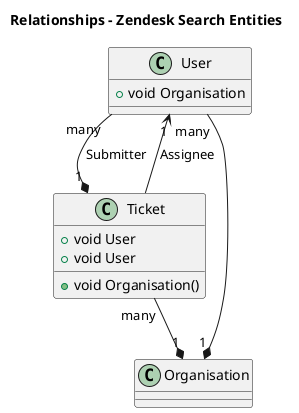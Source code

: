 @startuml

title Relationships - Zendesk Search Entities


class Ticket {
  +void User
  +void User
  +void Organisation()
}

class Organisation
class User {
    +void Organisation
}

Organisation "1" *-up- "many" User
Organisation "1" *-up- "many" Ticket

Ticket --> "1" User: Assignee
Ticket "1" *-up- "many" User: Submitter

@enduml